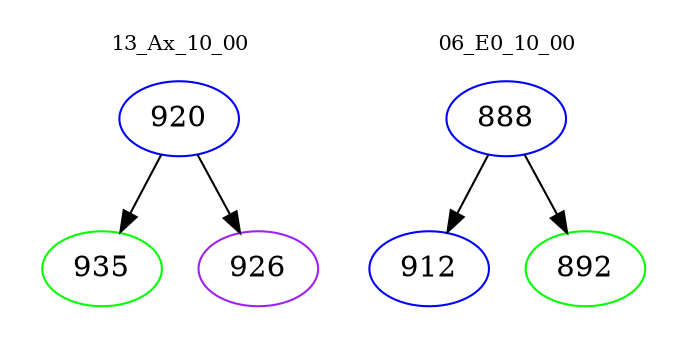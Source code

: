 digraph{
subgraph cluster_0 {
color = white
label = "13_Ax_10_00";
fontsize=10;
T0_920 [label="920", color="blue"]
T0_920 -> T0_935 [color="black"]
T0_935 [label="935", color="green"]
T0_920 -> T0_926 [color="black"]
T0_926 [label="926", color="purple"]
}
subgraph cluster_1 {
color = white
label = "06_E0_10_00";
fontsize=10;
T1_888 [label="888", color="blue"]
T1_888 -> T1_912 [color="black"]
T1_912 [label="912", color="blue"]
T1_888 -> T1_892 [color="black"]
T1_892 [label="892", color="green"]
}
}
